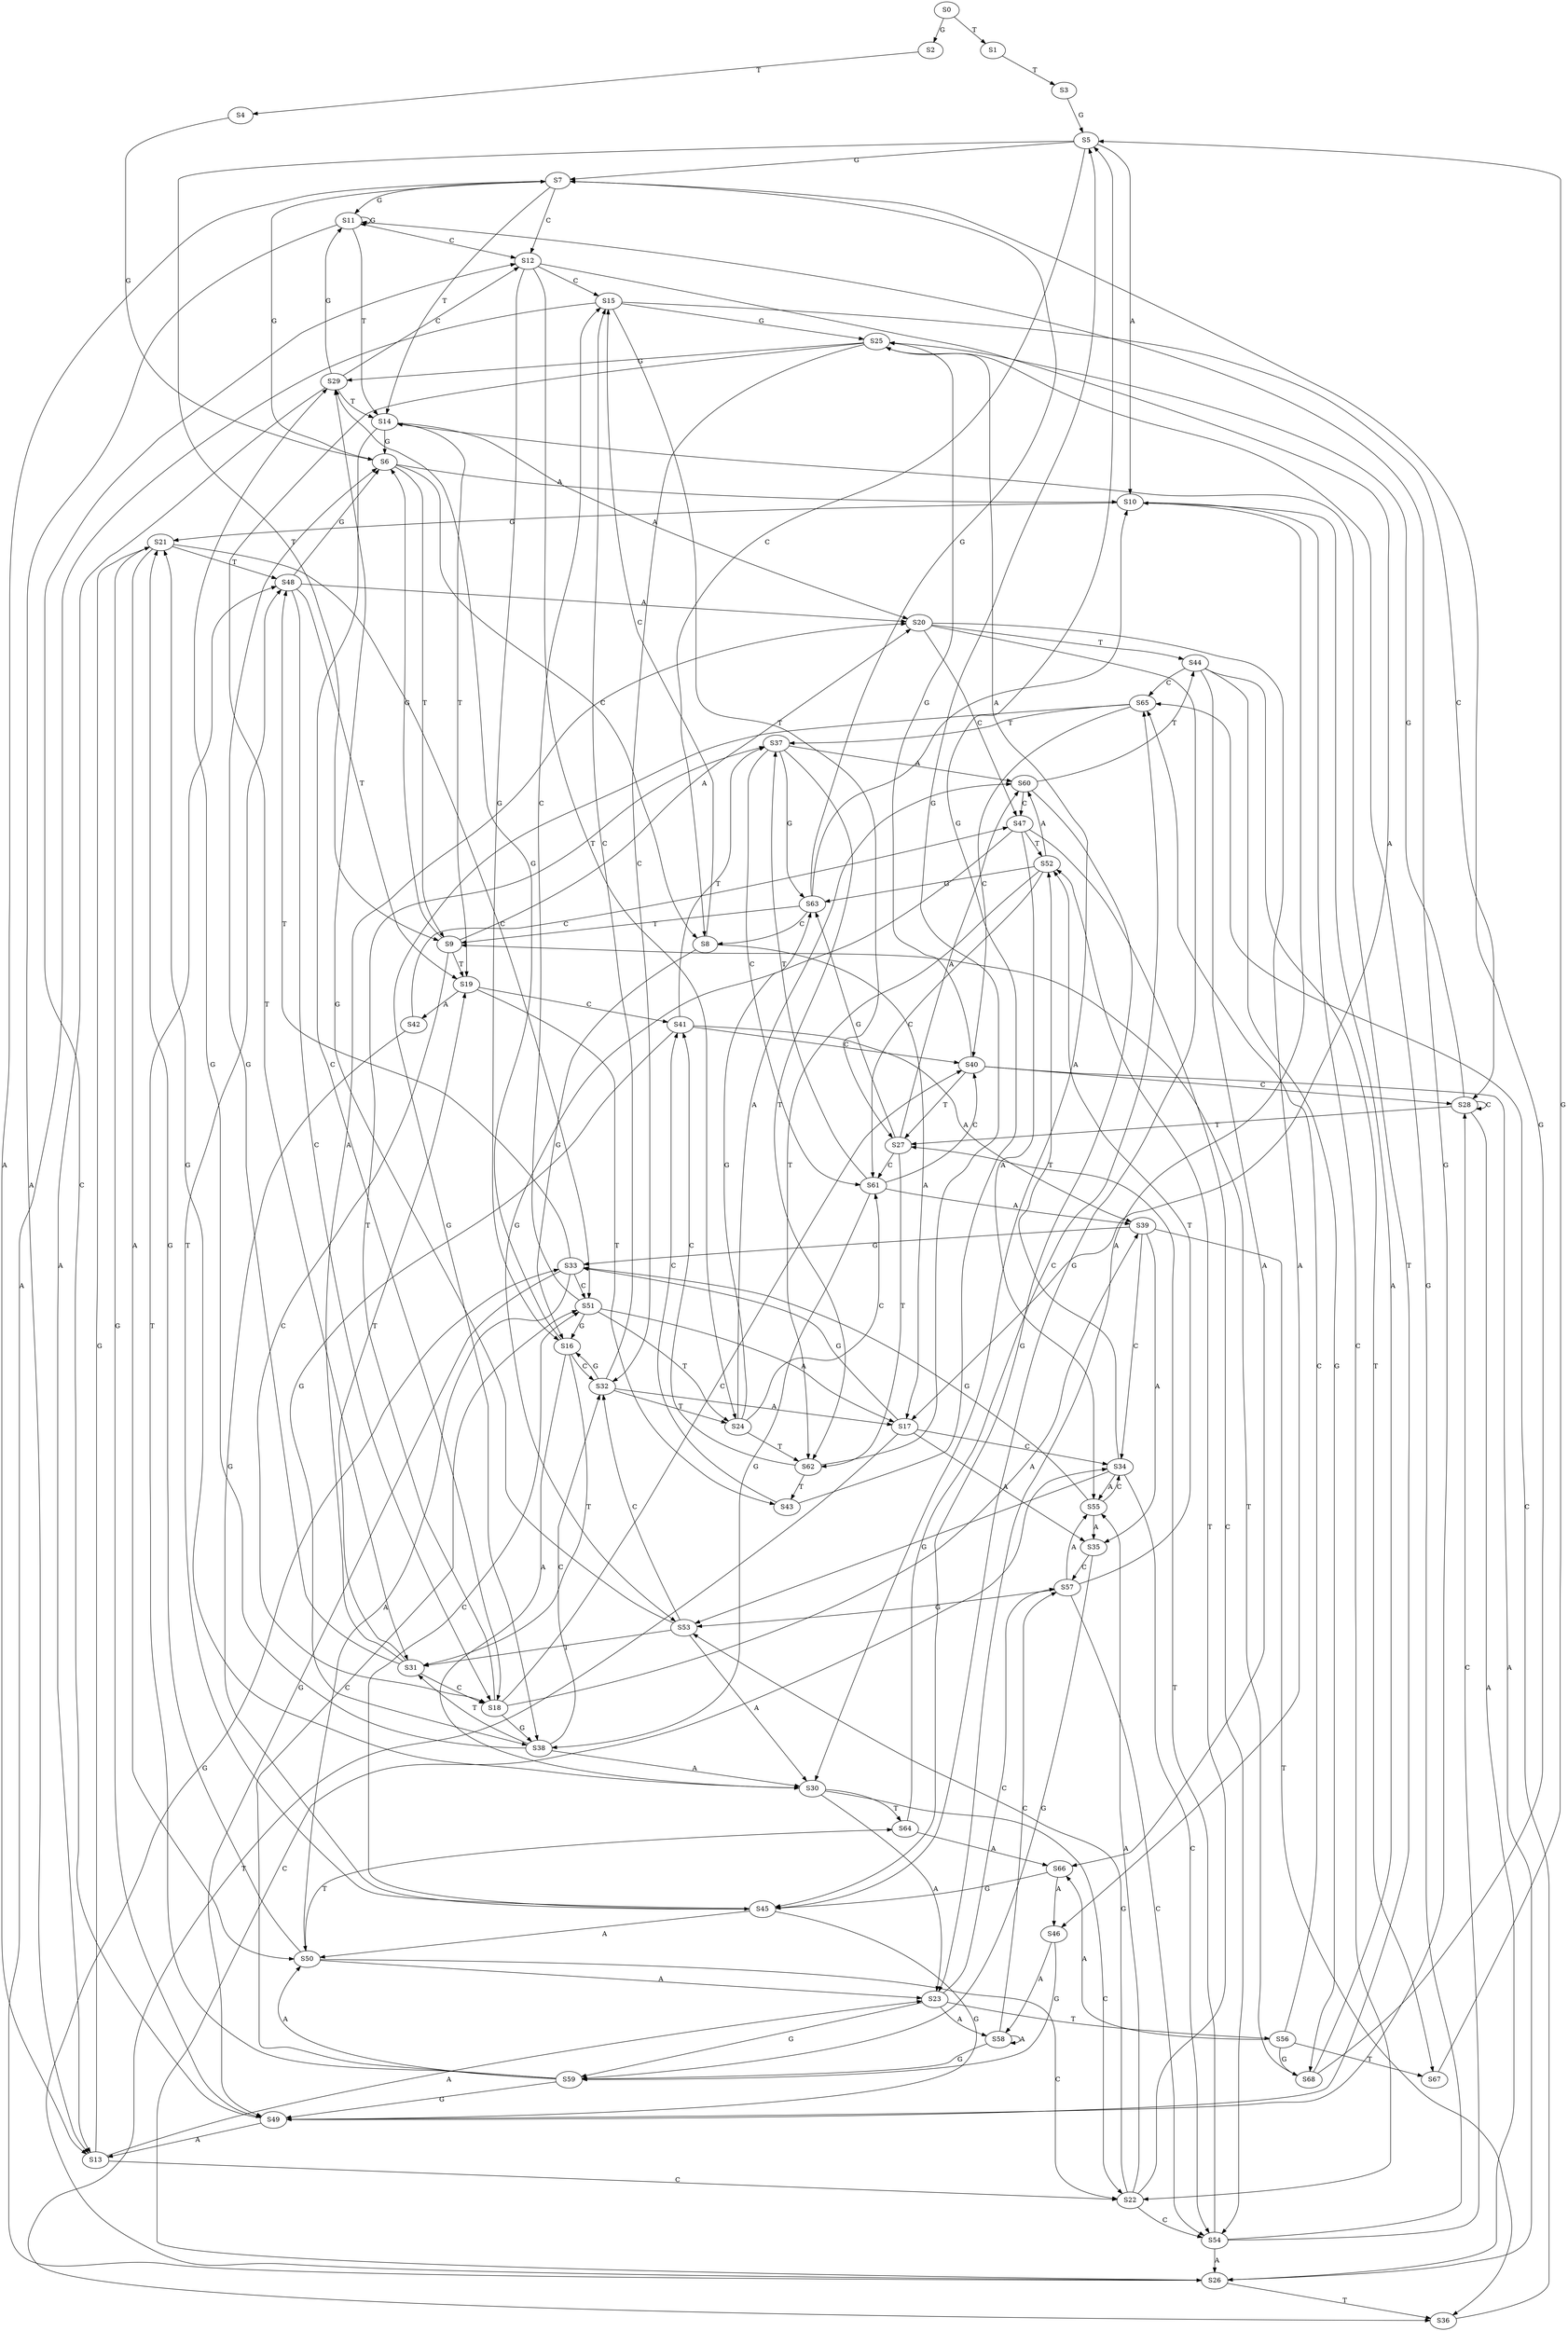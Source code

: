 strict digraph  {
	S0 -> S1 [ label = T ];
	S0 -> S2 [ label = G ];
	S1 -> S3 [ label = T ];
	S2 -> S4 [ label = T ];
	S3 -> S5 [ label = G ];
	S4 -> S6 [ label = G ];
	S5 -> S7 [ label = G ];
	S5 -> S8 [ label = C ];
	S5 -> S9 [ label = T ];
	S5 -> S10 [ label = A ];
	S6 -> S9 [ label = T ];
	S6 -> S7 [ label = G ];
	S6 -> S10 [ label = A ];
	S6 -> S8 [ label = C ];
	S7 -> S11 [ label = G ];
	S7 -> S12 [ label = C ];
	S7 -> S13 [ label = A ];
	S7 -> S14 [ label = T ];
	S8 -> S15 [ label = C ];
	S8 -> S16 [ label = G ];
	S8 -> S17 [ label = A ];
	S9 -> S18 [ label = C ];
	S9 -> S19 [ label = T ];
	S9 -> S6 [ label = G ];
	S9 -> S20 [ label = A ];
	S10 -> S21 [ label = G ];
	S10 -> S22 [ label = C ];
	S10 -> S23 [ label = A ];
	S11 -> S14 [ label = T ];
	S11 -> S12 [ label = C ];
	S11 -> S11 [ label = G ];
	S11 -> S13 [ label = A ];
	S12 -> S24 [ label = T ];
	S12 -> S15 [ label = C ];
	S12 -> S17 [ label = A ];
	S12 -> S16 [ label = G ];
	S13 -> S23 [ label = A ];
	S13 -> S21 [ label = G ];
	S13 -> S22 [ label = C ];
	S14 -> S20 [ label = A ];
	S14 -> S18 [ label = C ];
	S14 -> S6 [ label = G ];
	S14 -> S19 [ label = T ];
	S15 -> S25 [ label = G ];
	S15 -> S26 [ label = A ];
	S15 -> S27 [ label = T ];
	S15 -> S28 [ label = C ];
	S16 -> S29 [ label = G ];
	S16 -> S30 [ label = A ];
	S16 -> S31 [ label = T ];
	S16 -> S32 [ label = C ];
	S17 -> S33 [ label = G ];
	S17 -> S34 [ label = C ];
	S17 -> S35 [ label = A ];
	S17 -> S36 [ label = T ];
	S18 -> S37 [ label = T ];
	S18 -> S38 [ label = G ];
	S18 -> S39 [ label = A ];
	S18 -> S40 [ label = C ];
	S19 -> S41 [ label = C ];
	S19 -> S42 [ label = A ];
	S19 -> S43 [ label = T ];
	S20 -> S44 [ label = T ];
	S20 -> S45 [ label = G ];
	S20 -> S46 [ label = A ];
	S20 -> S47 [ label = C ];
	S21 -> S48 [ label = T ];
	S21 -> S49 [ label = G ];
	S21 -> S50 [ label = A ];
	S21 -> S51 [ label = C ];
	S22 -> S52 [ label = T ];
	S22 -> S53 [ label = G ];
	S22 -> S54 [ label = C ];
	S22 -> S55 [ label = A ];
	S23 -> S56 [ label = T ];
	S23 -> S57 [ label = C ];
	S23 -> S58 [ label = A ];
	S23 -> S59 [ label = G ];
	S24 -> S60 [ label = A ];
	S24 -> S61 [ label = C ];
	S24 -> S62 [ label = T ];
	S24 -> S63 [ label = G ];
	S25 -> S30 [ label = A ];
	S25 -> S29 [ label = G ];
	S25 -> S31 [ label = T ];
	S25 -> S32 [ label = C ];
	S26 -> S33 [ label = G ];
	S26 -> S36 [ label = T ];
	S26 -> S34 [ label = C ];
	S27 -> S63 [ label = G ];
	S27 -> S61 [ label = C ];
	S27 -> S62 [ label = T ];
	S27 -> S60 [ label = A ];
	S28 -> S25 [ label = G ];
	S28 -> S28 [ label = C ];
	S28 -> S26 [ label = A ];
	S28 -> S27 [ label = T ];
	S29 -> S13 [ label = A ];
	S29 -> S11 [ label = G ];
	S29 -> S12 [ label = C ];
	S29 -> S14 [ label = T ];
	S30 -> S23 [ label = A ];
	S30 -> S22 [ label = C ];
	S30 -> S21 [ label = G ];
	S30 -> S64 [ label = T ];
	S31 -> S18 [ label = C ];
	S31 -> S20 [ label = A ];
	S31 -> S6 [ label = G ];
	S31 -> S19 [ label = T ];
	S32 -> S16 [ label = G ];
	S32 -> S24 [ label = T ];
	S32 -> S15 [ label = C ];
	S32 -> S17 [ label = A ];
	S33 -> S49 [ label = G ];
	S33 -> S48 [ label = T ];
	S33 -> S50 [ label = A ];
	S33 -> S51 [ label = C ];
	S34 -> S52 [ label = T ];
	S34 -> S54 [ label = C ];
	S34 -> S55 [ label = A ];
	S34 -> S53 [ label = G ];
	S35 -> S59 [ label = G ];
	S35 -> S57 [ label = C ];
	S36 -> S65 [ label = C ];
	S37 -> S63 [ label = G ];
	S37 -> S61 [ label = C ];
	S37 -> S60 [ label = A ];
	S37 -> S62 [ label = T ];
	S38 -> S29 [ label = G ];
	S38 -> S31 [ label = T ];
	S38 -> S32 [ label = C ];
	S38 -> S30 [ label = A ];
	S39 -> S36 [ label = T ];
	S39 -> S34 [ label = C ];
	S39 -> S35 [ label = A ];
	S39 -> S33 [ label = G ];
	S40 -> S28 [ label = C ];
	S40 -> S26 [ label = A ];
	S40 -> S27 [ label = T ];
	S40 -> S25 [ label = G ];
	S41 -> S39 [ label = A ];
	S41 -> S40 [ label = C ];
	S41 -> S38 [ label = G ];
	S41 -> S37 [ label = T ];
	S42 -> S47 [ label = C ];
	S42 -> S45 [ label = G ];
	S43 -> S5 [ label = G ];
	S43 -> S41 [ label = C ];
	S44 -> S65 [ label = C ];
	S44 -> S66 [ label = A ];
	S44 -> S67 [ label = T ];
	S44 -> S68 [ label = G ];
	S45 -> S48 [ label = T ];
	S45 -> S50 [ label = A ];
	S45 -> S51 [ label = C ];
	S45 -> S49 [ label = G ];
	S46 -> S59 [ label = G ];
	S46 -> S58 [ label = A ];
	S47 -> S53 [ label = G ];
	S47 -> S52 [ label = T ];
	S47 -> S54 [ label = C ];
	S47 -> S55 [ label = A ];
	S48 -> S20 [ label = A ];
	S48 -> S18 [ label = C ];
	S48 -> S6 [ label = G ];
	S48 -> S19 [ label = T ];
	S49 -> S13 [ label = A ];
	S49 -> S11 [ label = G ];
	S49 -> S14 [ label = T ];
	S49 -> S12 [ label = C ];
	S50 -> S23 [ label = A ];
	S50 -> S22 [ label = C ];
	S50 -> S64 [ label = T ];
	S50 -> S21 [ label = G ];
	S51 -> S15 [ label = C ];
	S51 -> S17 [ label = A ];
	S51 -> S16 [ label = G ];
	S51 -> S24 [ label = T ];
	S52 -> S60 [ label = A ];
	S52 -> S61 [ label = C ];
	S52 -> S62 [ label = T ];
	S52 -> S63 [ label = G ];
	S53 -> S29 [ label = G ];
	S53 -> S30 [ label = A ];
	S53 -> S31 [ label = T ];
	S53 -> S32 [ label = C ];
	S54 -> S28 [ label = C ];
	S54 -> S26 [ label = A ];
	S54 -> S27 [ label = T ];
	S54 -> S25 [ label = G ];
	S55 -> S33 [ label = G ];
	S55 -> S34 [ label = C ];
	S55 -> S35 [ label = A ];
	S56 -> S66 [ label = A ];
	S56 -> S65 [ label = C ];
	S56 -> S68 [ label = G ];
	S56 -> S67 [ label = T ];
	S57 -> S55 [ label = A ];
	S57 -> S54 [ label = C ];
	S57 -> S53 [ label = G ];
	S57 -> S52 [ label = T ];
	S58 -> S59 [ label = G ];
	S58 -> S57 [ label = C ];
	S58 -> S58 [ label = A ];
	S59 -> S48 [ label = T ];
	S59 -> S50 [ label = A ];
	S59 -> S51 [ label = C ];
	S59 -> S49 [ label = G ];
	S60 -> S45 [ label = G ];
	S60 -> S44 [ label = T ];
	S60 -> S47 [ label = C ];
	S61 -> S37 [ label = T ];
	S61 -> S38 [ label = G ];
	S61 -> S40 [ label = C ];
	S61 -> S39 [ label = A ];
	S62 -> S41 [ label = C ];
	S62 -> S43 [ label = T ];
	S62 -> S5 [ label = G ];
	S63 -> S10 [ label = A ];
	S63 -> S8 [ label = C ];
	S63 -> S7 [ label = G ];
	S63 -> S9 [ label = T ];
	S64 -> S66 [ label = A ];
	S64 -> S65 [ label = C ];
	S65 -> S40 [ label = C ];
	S65 -> S38 [ label = G ];
	S65 -> S37 [ label = T ];
	S66 -> S45 [ label = G ];
	S66 -> S46 [ label = A ];
	S67 -> S5 [ label = G ];
	S68 -> S7 [ label = G ];
	S68 -> S10 [ label = A ];
	S68 -> S9 [ label = T ];
}
